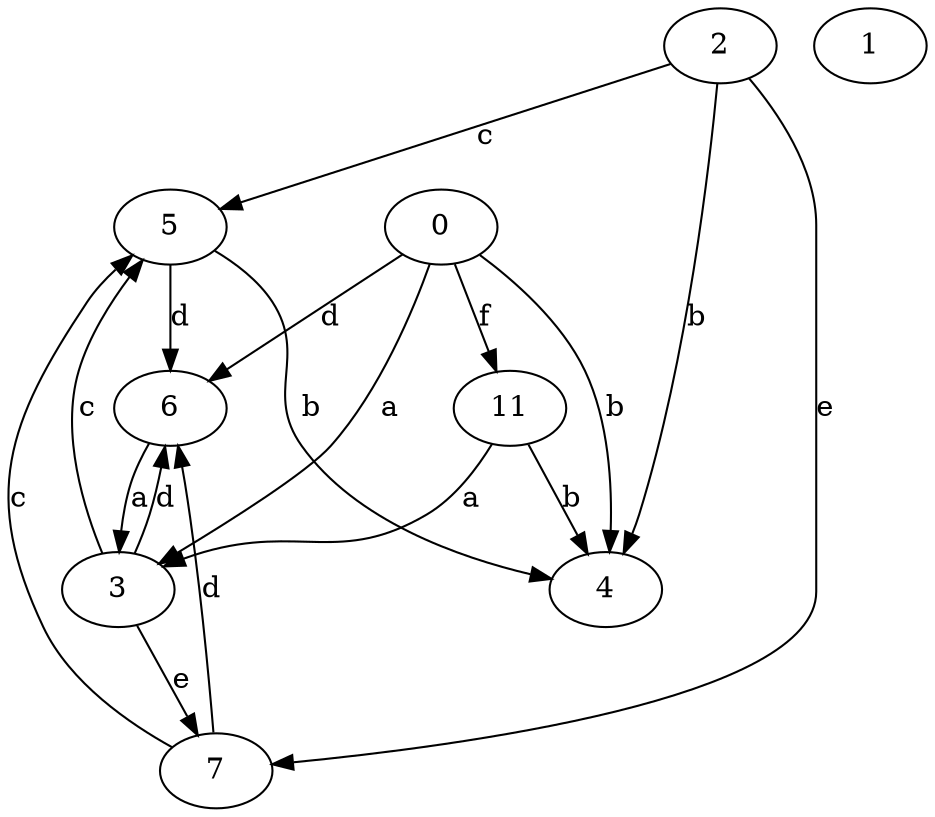 strict digraph  {
2;
3;
0;
4;
5;
6;
7;
1;
11;
2 -> 4  [label=b];
2 -> 5  [label=c];
2 -> 7  [label=e];
3 -> 5  [label=c];
3 -> 6  [label=d];
3 -> 7  [label=e];
0 -> 3  [label=a];
0 -> 4  [label=b];
0 -> 6  [label=d];
0 -> 11  [label=f];
5 -> 4  [label=b];
5 -> 6  [label=d];
6 -> 3  [label=a];
7 -> 5  [label=c];
7 -> 6  [label=d];
11 -> 3  [label=a];
11 -> 4  [label=b];
}
